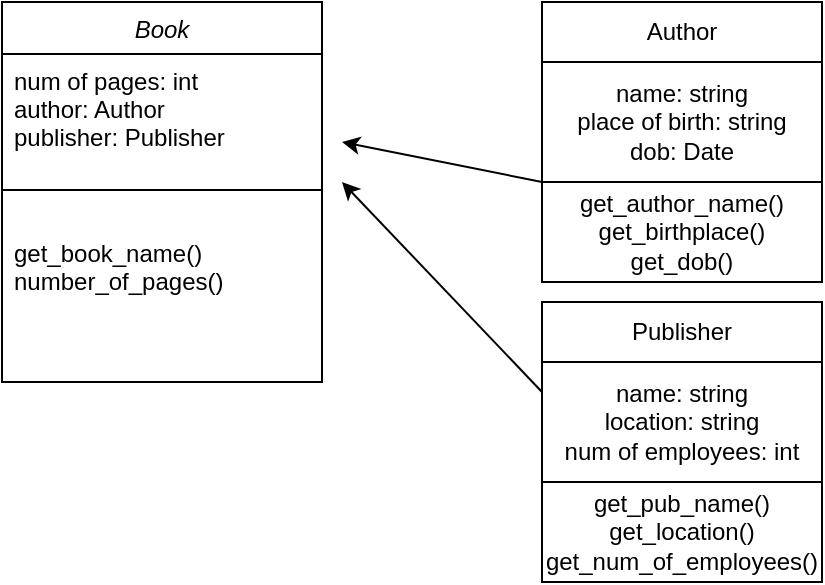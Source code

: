 <mxfile version="13.6.6" type="github"><diagram id="C5RBs43oDa-KdzZeNtuy" name="Page-1"><mxGraphModel dx="946" dy="543" grid="1" gridSize="10" guides="1" tooltips="1" connect="1" arrows="1" fold="1" page="1" pageScale="1" pageWidth="827" pageHeight="1169" math="0" shadow="0"><root><mxCell id="WIyWlLk6GJQsqaUBKTNV-0"/><mxCell id="WIyWlLk6GJQsqaUBKTNV-1" parent="WIyWlLk6GJQsqaUBKTNV-0"/><mxCell id="OzdVwXfy7QHLK3tFpPIi-3" value="" style="whiteSpace=wrap;html=1;aspect=fixed;" vertex="1" parent="WIyWlLk6GJQsqaUBKTNV-1"><mxGeometry x="490" y="140" width="140" height="140" as="geometry"/></mxCell><mxCell id="OzdVwXfy7QHLK3tFpPIi-4" value="Author" style="rounded=0;whiteSpace=wrap;html=1;" vertex="1" parent="WIyWlLk6GJQsqaUBKTNV-1"><mxGeometry x="490" y="140" width="140" height="30" as="geometry"/></mxCell><mxCell id="OzdVwXfy7QHLK3tFpPIi-5" value="" style="whiteSpace=wrap;html=1;aspect=fixed;" vertex="1" parent="WIyWlLk6GJQsqaUBKTNV-1"><mxGeometry x="490" y="290" width="140" height="140" as="geometry"/></mxCell><mxCell id="OzdVwXfy7QHLK3tFpPIi-6" value="Publisher" style="rounded=0;whiteSpace=wrap;html=1;" vertex="1" parent="WIyWlLk6GJQsqaUBKTNV-1"><mxGeometry x="490" y="290" width="140" height="30" as="geometry"/></mxCell><mxCell id="zkfFHV4jXpPFQw0GAbJ--0" value="Book" style="swimlane;fontStyle=2;align=center;verticalAlign=top;childLayout=stackLayout;horizontal=1;startSize=26;horizontalStack=0;resizeParent=1;resizeLast=0;collapsible=1;marginBottom=0;rounded=0;shadow=0;strokeWidth=1;" parent="WIyWlLk6GJQsqaUBKTNV-1" vertex="1"><mxGeometry x="220" y="140" width="160" height="190" as="geometry"><mxRectangle x="230" y="140" width="160" height="26" as="alternateBounds"/></mxGeometry></mxCell><mxCell id="zkfFHV4jXpPFQw0GAbJ--1" value="num of pages: int&#10;author: Author&#10;publisher: Publisher&#10;" style="text;align=left;verticalAlign=top;spacingLeft=4;spacingRight=4;overflow=hidden;rotatable=0;points=[[0,0.5],[1,0.5]];portConstraint=eastwest;" parent="zkfFHV4jXpPFQw0GAbJ--0" vertex="1"><mxGeometry y="26" width="160" height="64" as="geometry"/></mxCell><mxCell id="zkfFHV4jXpPFQw0GAbJ--4" value="" style="line;html=1;strokeWidth=1;align=left;verticalAlign=middle;spacingTop=-1;spacingLeft=3;spacingRight=3;rotatable=0;labelPosition=right;points=[];portConstraint=eastwest;" parent="zkfFHV4jXpPFQw0GAbJ--0" vertex="1"><mxGeometry y="90" width="160" height="8" as="geometry"/></mxCell><mxCell id="zkfFHV4jXpPFQw0GAbJ--5" value="&#10;get_book_name()&#10;number_of_pages()" style="text;align=left;verticalAlign=top;spacingLeft=4;spacingRight=4;overflow=hidden;rotatable=0;points=[[0,0.5],[1,0.5]];portConstraint=eastwest;" parent="zkfFHV4jXpPFQw0GAbJ--0" vertex="1"><mxGeometry y="98" width="160" height="90" as="geometry"/></mxCell><mxCell id="OzdVwXfy7QHLK3tFpPIi-7" value="name: string&lt;br&gt;place of birth: string&lt;br&gt;dob: Date" style="rounded=0;whiteSpace=wrap;html=1;" vertex="1" parent="WIyWlLk6GJQsqaUBKTNV-1"><mxGeometry x="490" y="170" width="140" height="60" as="geometry"/></mxCell><mxCell id="OzdVwXfy7QHLK3tFpPIi-8" value="name: string&lt;br&gt;location: string&lt;br&gt;num of employees: int" style="rounded=0;whiteSpace=wrap;html=1;" vertex="1" parent="WIyWlLk6GJQsqaUBKTNV-1"><mxGeometry x="490" y="320" width="140" height="60" as="geometry"/></mxCell><mxCell id="OzdVwXfy7QHLK3tFpPIi-10" value="get_pub_name()&lt;br&gt;get_location()&lt;br&gt;get_num_of_employees()" style="rounded=0;whiteSpace=wrap;html=1;" vertex="1" parent="WIyWlLk6GJQsqaUBKTNV-1"><mxGeometry x="490" y="380" width="140" height="50" as="geometry"/></mxCell><mxCell id="OzdVwXfy7QHLK3tFpPIi-11" value="&lt;span style=&quot;text-align: left&quot;&gt;get_author_name()&lt;/span&gt;&lt;br&gt;get_birthplace()&lt;br&gt;get_dob()" style="rounded=0;whiteSpace=wrap;html=1;" vertex="1" parent="WIyWlLk6GJQsqaUBKTNV-1"><mxGeometry x="490" y="230" width="140" height="50" as="geometry"/></mxCell><mxCell id="OzdVwXfy7QHLK3tFpPIi-12" value="" style="endArrow=classic;html=1;exitX=0;exitY=0;exitDx=0;exitDy=0;" edge="1" parent="WIyWlLk6GJQsqaUBKTNV-1" source="OzdVwXfy7QHLK3tFpPIi-11"><mxGeometry width="50" height="50" relative="1" as="geometry"><mxPoint x="390" y="240" as="sourcePoint"/><mxPoint x="390" y="210" as="targetPoint"/></mxGeometry></mxCell><mxCell id="OzdVwXfy7QHLK3tFpPIi-13" value="" style="endArrow=classic;html=1;exitX=0;exitY=0.25;exitDx=0;exitDy=0;" edge="1" parent="WIyWlLk6GJQsqaUBKTNV-1" source="OzdVwXfy7QHLK3tFpPIi-8"><mxGeometry width="50" height="50" relative="1" as="geometry"><mxPoint x="414" y="370" as="sourcePoint"/><mxPoint x="390" y="230" as="targetPoint"/></mxGeometry></mxCell></root></mxGraphModel></diagram></mxfile>